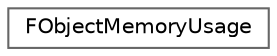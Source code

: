 digraph "Graphical Class Hierarchy"
{
 // INTERACTIVE_SVG=YES
 // LATEX_PDF_SIZE
  bgcolor="transparent";
  edge [fontname=Helvetica,fontsize=10,labelfontname=Helvetica,labelfontsize=10];
  node [fontname=Helvetica,fontsize=10,shape=box,height=0.2,width=0.4];
  rankdir="LR";
  Node0 [id="Node000000",label="FObjectMemoryUsage",height=0.2,width=0.4,color="grey40", fillcolor="white", style="filled",URL="$d2/d6b/structFObjectMemoryUsage.html",tooltip="Object mempory usage info."];
}
